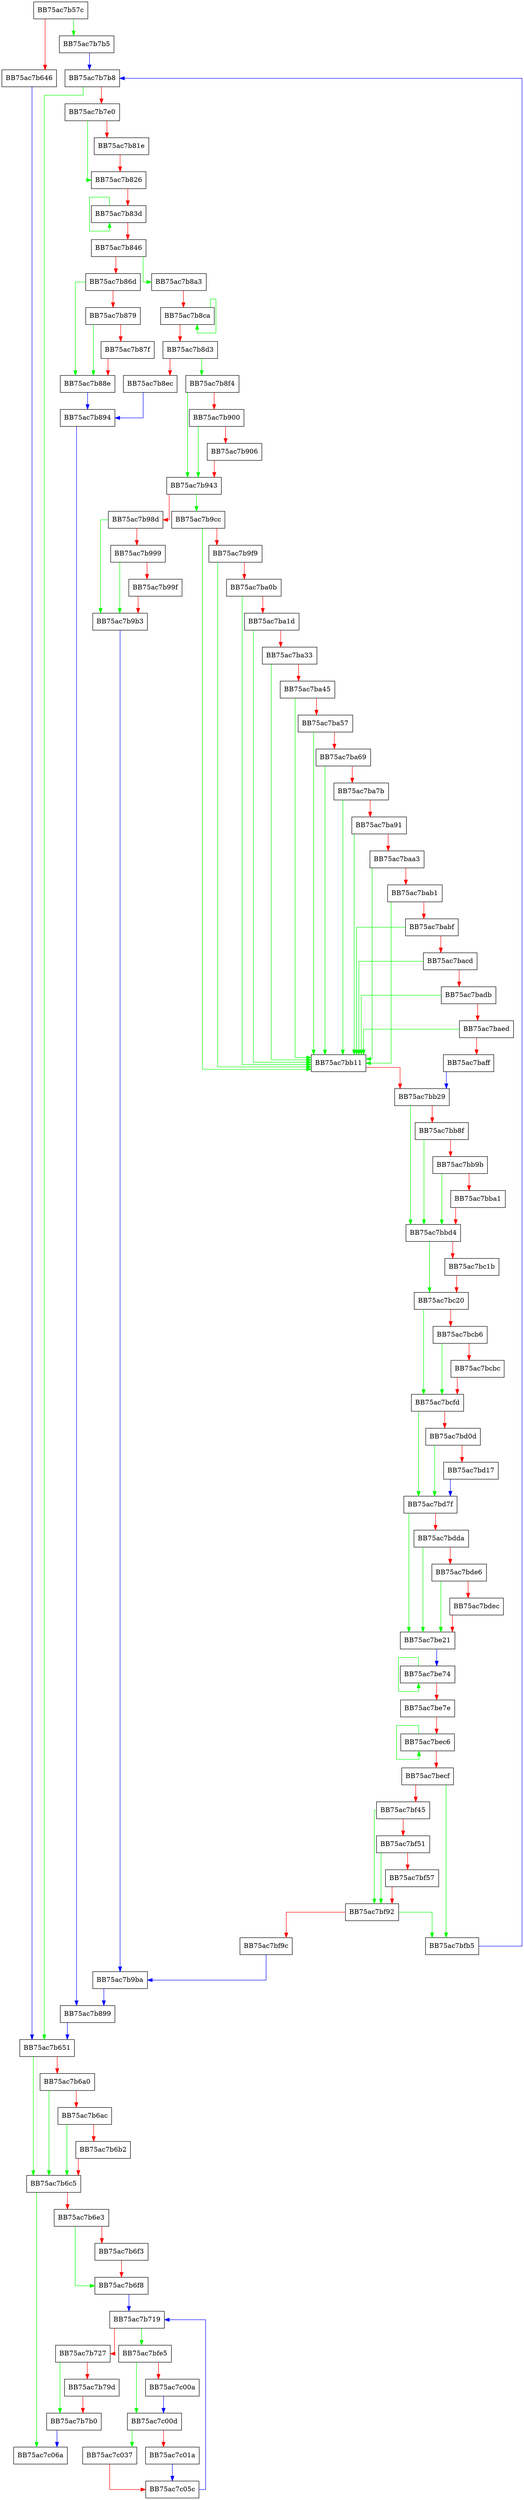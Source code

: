 digraph RecoverByEntry {
  node [shape="box"];
  graph [splines=ortho];
  BB75ac7b57c -> BB75ac7b7b5 [color="green"];
  BB75ac7b57c -> BB75ac7b646 [color="red"];
  BB75ac7b646 -> BB75ac7b651 [color="blue"];
  BB75ac7b651 -> BB75ac7b6c5 [color="green"];
  BB75ac7b651 -> BB75ac7b6a0 [color="red"];
  BB75ac7b6a0 -> BB75ac7b6c5 [color="green"];
  BB75ac7b6a0 -> BB75ac7b6ac [color="red"];
  BB75ac7b6ac -> BB75ac7b6c5 [color="green"];
  BB75ac7b6ac -> BB75ac7b6b2 [color="red"];
  BB75ac7b6b2 -> BB75ac7b6c5 [color="red"];
  BB75ac7b6c5 -> BB75ac7c06a [color="green"];
  BB75ac7b6c5 -> BB75ac7b6e3 [color="red"];
  BB75ac7b6e3 -> BB75ac7b6f8 [color="green"];
  BB75ac7b6e3 -> BB75ac7b6f3 [color="red"];
  BB75ac7b6f3 -> BB75ac7b6f8 [color="red"];
  BB75ac7b6f8 -> BB75ac7b719 [color="blue"];
  BB75ac7b719 -> BB75ac7bfe5 [color="green"];
  BB75ac7b719 -> BB75ac7b727 [color="red"];
  BB75ac7b727 -> BB75ac7b7b0 [color="green"];
  BB75ac7b727 -> BB75ac7b79d [color="red"];
  BB75ac7b79d -> BB75ac7b7b0 [color="red"];
  BB75ac7b7b0 -> BB75ac7c06a [color="blue"];
  BB75ac7b7b5 -> BB75ac7b7b8 [color="blue"];
  BB75ac7b7b8 -> BB75ac7b651 [color="green"];
  BB75ac7b7b8 -> BB75ac7b7e0 [color="red"];
  BB75ac7b7e0 -> BB75ac7b826 [color="green"];
  BB75ac7b7e0 -> BB75ac7b81e [color="red"];
  BB75ac7b81e -> BB75ac7b826 [color="red"];
  BB75ac7b826 -> BB75ac7b83d [color="red"];
  BB75ac7b83d -> BB75ac7b83d [color="green"];
  BB75ac7b83d -> BB75ac7b846 [color="red"];
  BB75ac7b846 -> BB75ac7b8a3 [color="green"];
  BB75ac7b846 -> BB75ac7b86d [color="red"];
  BB75ac7b86d -> BB75ac7b88e [color="green"];
  BB75ac7b86d -> BB75ac7b879 [color="red"];
  BB75ac7b879 -> BB75ac7b88e [color="green"];
  BB75ac7b879 -> BB75ac7b87f [color="red"];
  BB75ac7b87f -> BB75ac7b88e [color="red"];
  BB75ac7b88e -> BB75ac7b894 [color="blue"];
  BB75ac7b894 -> BB75ac7b899 [color="blue"];
  BB75ac7b899 -> BB75ac7b651 [color="blue"];
  BB75ac7b8a3 -> BB75ac7b8ca [color="red"];
  BB75ac7b8ca -> BB75ac7b8ca [color="green"];
  BB75ac7b8ca -> BB75ac7b8d3 [color="red"];
  BB75ac7b8d3 -> BB75ac7b8f4 [color="green"];
  BB75ac7b8d3 -> BB75ac7b8ec [color="red"];
  BB75ac7b8ec -> BB75ac7b894 [color="blue"];
  BB75ac7b8f4 -> BB75ac7b943 [color="green"];
  BB75ac7b8f4 -> BB75ac7b900 [color="red"];
  BB75ac7b900 -> BB75ac7b943 [color="green"];
  BB75ac7b900 -> BB75ac7b906 [color="red"];
  BB75ac7b906 -> BB75ac7b943 [color="red"];
  BB75ac7b943 -> BB75ac7b9cc [color="green"];
  BB75ac7b943 -> BB75ac7b98d [color="red"];
  BB75ac7b98d -> BB75ac7b9b3 [color="green"];
  BB75ac7b98d -> BB75ac7b999 [color="red"];
  BB75ac7b999 -> BB75ac7b9b3 [color="green"];
  BB75ac7b999 -> BB75ac7b99f [color="red"];
  BB75ac7b99f -> BB75ac7b9b3 [color="red"];
  BB75ac7b9b3 -> BB75ac7b9ba [color="blue"];
  BB75ac7b9ba -> BB75ac7b899 [color="blue"];
  BB75ac7b9cc -> BB75ac7bb11 [color="green"];
  BB75ac7b9cc -> BB75ac7b9f9 [color="red"];
  BB75ac7b9f9 -> BB75ac7bb11 [color="green"];
  BB75ac7b9f9 -> BB75ac7ba0b [color="red"];
  BB75ac7ba0b -> BB75ac7bb11 [color="green"];
  BB75ac7ba0b -> BB75ac7ba1d [color="red"];
  BB75ac7ba1d -> BB75ac7bb11 [color="green"];
  BB75ac7ba1d -> BB75ac7ba33 [color="red"];
  BB75ac7ba33 -> BB75ac7bb11 [color="green"];
  BB75ac7ba33 -> BB75ac7ba45 [color="red"];
  BB75ac7ba45 -> BB75ac7bb11 [color="green"];
  BB75ac7ba45 -> BB75ac7ba57 [color="red"];
  BB75ac7ba57 -> BB75ac7bb11 [color="green"];
  BB75ac7ba57 -> BB75ac7ba69 [color="red"];
  BB75ac7ba69 -> BB75ac7bb11 [color="green"];
  BB75ac7ba69 -> BB75ac7ba7b [color="red"];
  BB75ac7ba7b -> BB75ac7bb11 [color="green"];
  BB75ac7ba7b -> BB75ac7ba91 [color="red"];
  BB75ac7ba91 -> BB75ac7bb11 [color="green"];
  BB75ac7ba91 -> BB75ac7baa3 [color="red"];
  BB75ac7baa3 -> BB75ac7bb11 [color="green"];
  BB75ac7baa3 -> BB75ac7bab1 [color="red"];
  BB75ac7bab1 -> BB75ac7bb11 [color="green"];
  BB75ac7bab1 -> BB75ac7babf [color="red"];
  BB75ac7babf -> BB75ac7bb11 [color="green"];
  BB75ac7babf -> BB75ac7bacd [color="red"];
  BB75ac7bacd -> BB75ac7bb11 [color="green"];
  BB75ac7bacd -> BB75ac7badb [color="red"];
  BB75ac7badb -> BB75ac7bb11 [color="green"];
  BB75ac7badb -> BB75ac7baed [color="red"];
  BB75ac7baed -> BB75ac7bb11 [color="green"];
  BB75ac7baed -> BB75ac7baff [color="red"];
  BB75ac7baff -> BB75ac7bb29 [color="blue"];
  BB75ac7bb11 -> BB75ac7bb29 [color="red"];
  BB75ac7bb29 -> BB75ac7bbd4 [color="green"];
  BB75ac7bb29 -> BB75ac7bb8f [color="red"];
  BB75ac7bb8f -> BB75ac7bbd4 [color="green"];
  BB75ac7bb8f -> BB75ac7bb9b [color="red"];
  BB75ac7bb9b -> BB75ac7bbd4 [color="green"];
  BB75ac7bb9b -> BB75ac7bba1 [color="red"];
  BB75ac7bba1 -> BB75ac7bbd4 [color="red"];
  BB75ac7bbd4 -> BB75ac7bc20 [color="green"];
  BB75ac7bbd4 -> BB75ac7bc1b [color="red"];
  BB75ac7bc1b -> BB75ac7bc20 [color="red"];
  BB75ac7bc20 -> BB75ac7bcfd [color="green"];
  BB75ac7bc20 -> BB75ac7bcb6 [color="red"];
  BB75ac7bcb6 -> BB75ac7bcfd [color="green"];
  BB75ac7bcb6 -> BB75ac7bcbc [color="red"];
  BB75ac7bcbc -> BB75ac7bcfd [color="red"];
  BB75ac7bcfd -> BB75ac7bd7f [color="green"];
  BB75ac7bcfd -> BB75ac7bd0d [color="red"];
  BB75ac7bd0d -> BB75ac7bd7f [color="green"];
  BB75ac7bd0d -> BB75ac7bd17 [color="red"];
  BB75ac7bd17 -> BB75ac7bd7f [color="blue"];
  BB75ac7bd7f -> BB75ac7be21 [color="green"];
  BB75ac7bd7f -> BB75ac7bdda [color="red"];
  BB75ac7bdda -> BB75ac7be21 [color="green"];
  BB75ac7bdda -> BB75ac7bde6 [color="red"];
  BB75ac7bde6 -> BB75ac7be21 [color="green"];
  BB75ac7bde6 -> BB75ac7bdec [color="red"];
  BB75ac7bdec -> BB75ac7be21 [color="red"];
  BB75ac7be21 -> BB75ac7be74 [color="blue"];
  BB75ac7be74 -> BB75ac7be74 [color="green"];
  BB75ac7be74 -> BB75ac7be7e [color="red"];
  BB75ac7be7e -> BB75ac7bec6 [color="red"];
  BB75ac7bec6 -> BB75ac7bec6 [color="green"];
  BB75ac7bec6 -> BB75ac7becf [color="red"];
  BB75ac7becf -> BB75ac7bfb5 [color="green"];
  BB75ac7becf -> BB75ac7bf45 [color="red"];
  BB75ac7bf45 -> BB75ac7bf92 [color="green"];
  BB75ac7bf45 -> BB75ac7bf51 [color="red"];
  BB75ac7bf51 -> BB75ac7bf92 [color="green"];
  BB75ac7bf51 -> BB75ac7bf57 [color="red"];
  BB75ac7bf57 -> BB75ac7bf92 [color="red"];
  BB75ac7bf92 -> BB75ac7bfb5 [color="green"];
  BB75ac7bf92 -> BB75ac7bf9c [color="red"];
  BB75ac7bf9c -> BB75ac7b9ba [color="blue"];
  BB75ac7bfb5 -> BB75ac7b7b8 [color="blue"];
  BB75ac7bfe5 -> BB75ac7c00d [color="green"];
  BB75ac7bfe5 -> BB75ac7c00a [color="red"];
  BB75ac7c00a -> BB75ac7c00d [color="blue"];
  BB75ac7c00d -> BB75ac7c037 [color="green"];
  BB75ac7c00d -> BB75ac7c01a [color="red"];
  BB75ac7c01a -> BB75ac7c05c [color="blue"];
  BB75ac7c037 -> BB75ac7c05c [color="red"];
  BB75ac7c05c -> BB75ac7b719 [color="blue"];
}